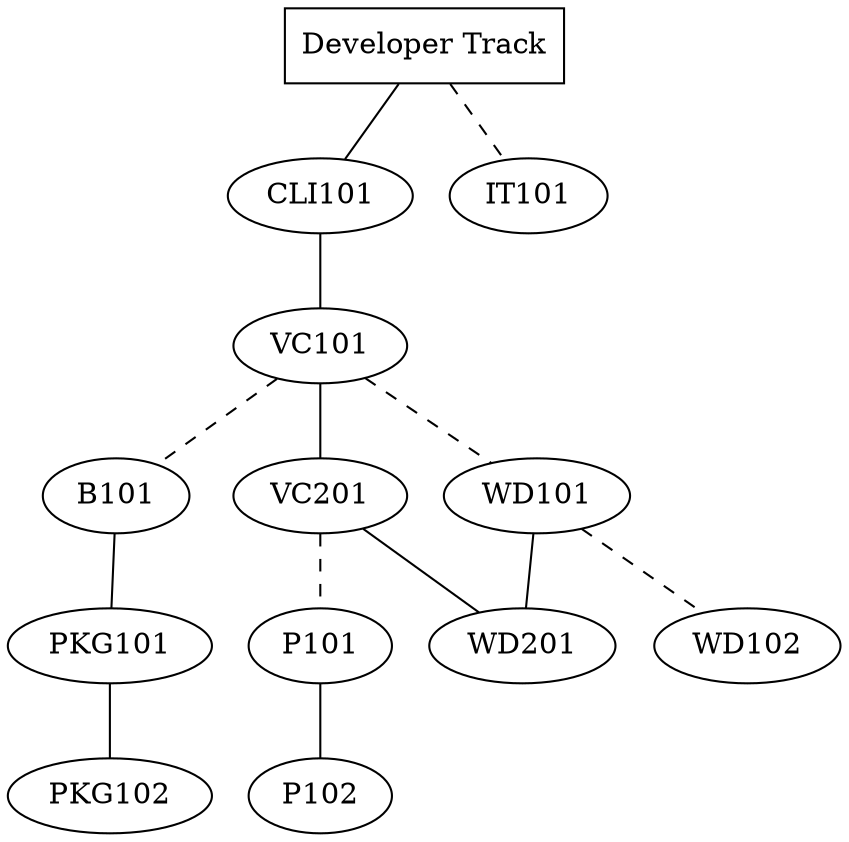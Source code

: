 graph g {
	# nodes.doth
	
	g [label="Developer Track", shape="rectangle"];
	g -- CLI101;
	g -- IT101 [style="dashed"];
	CLI101 -- VC101;
	VC101 -- B101 [style="dashed"];
	VC101 -- VC201;
	B101 -- PKG101;
	PKG101 -- PKG102;
	VC101 -- WD101 [style="dashed"];
	WD101 -- WD102 [style="dashed"];
	VC201 -- WD201;
	WD101 -- WD201;
	VC201 -- P101 [style="dashed"];
	P101 -- P102;
}